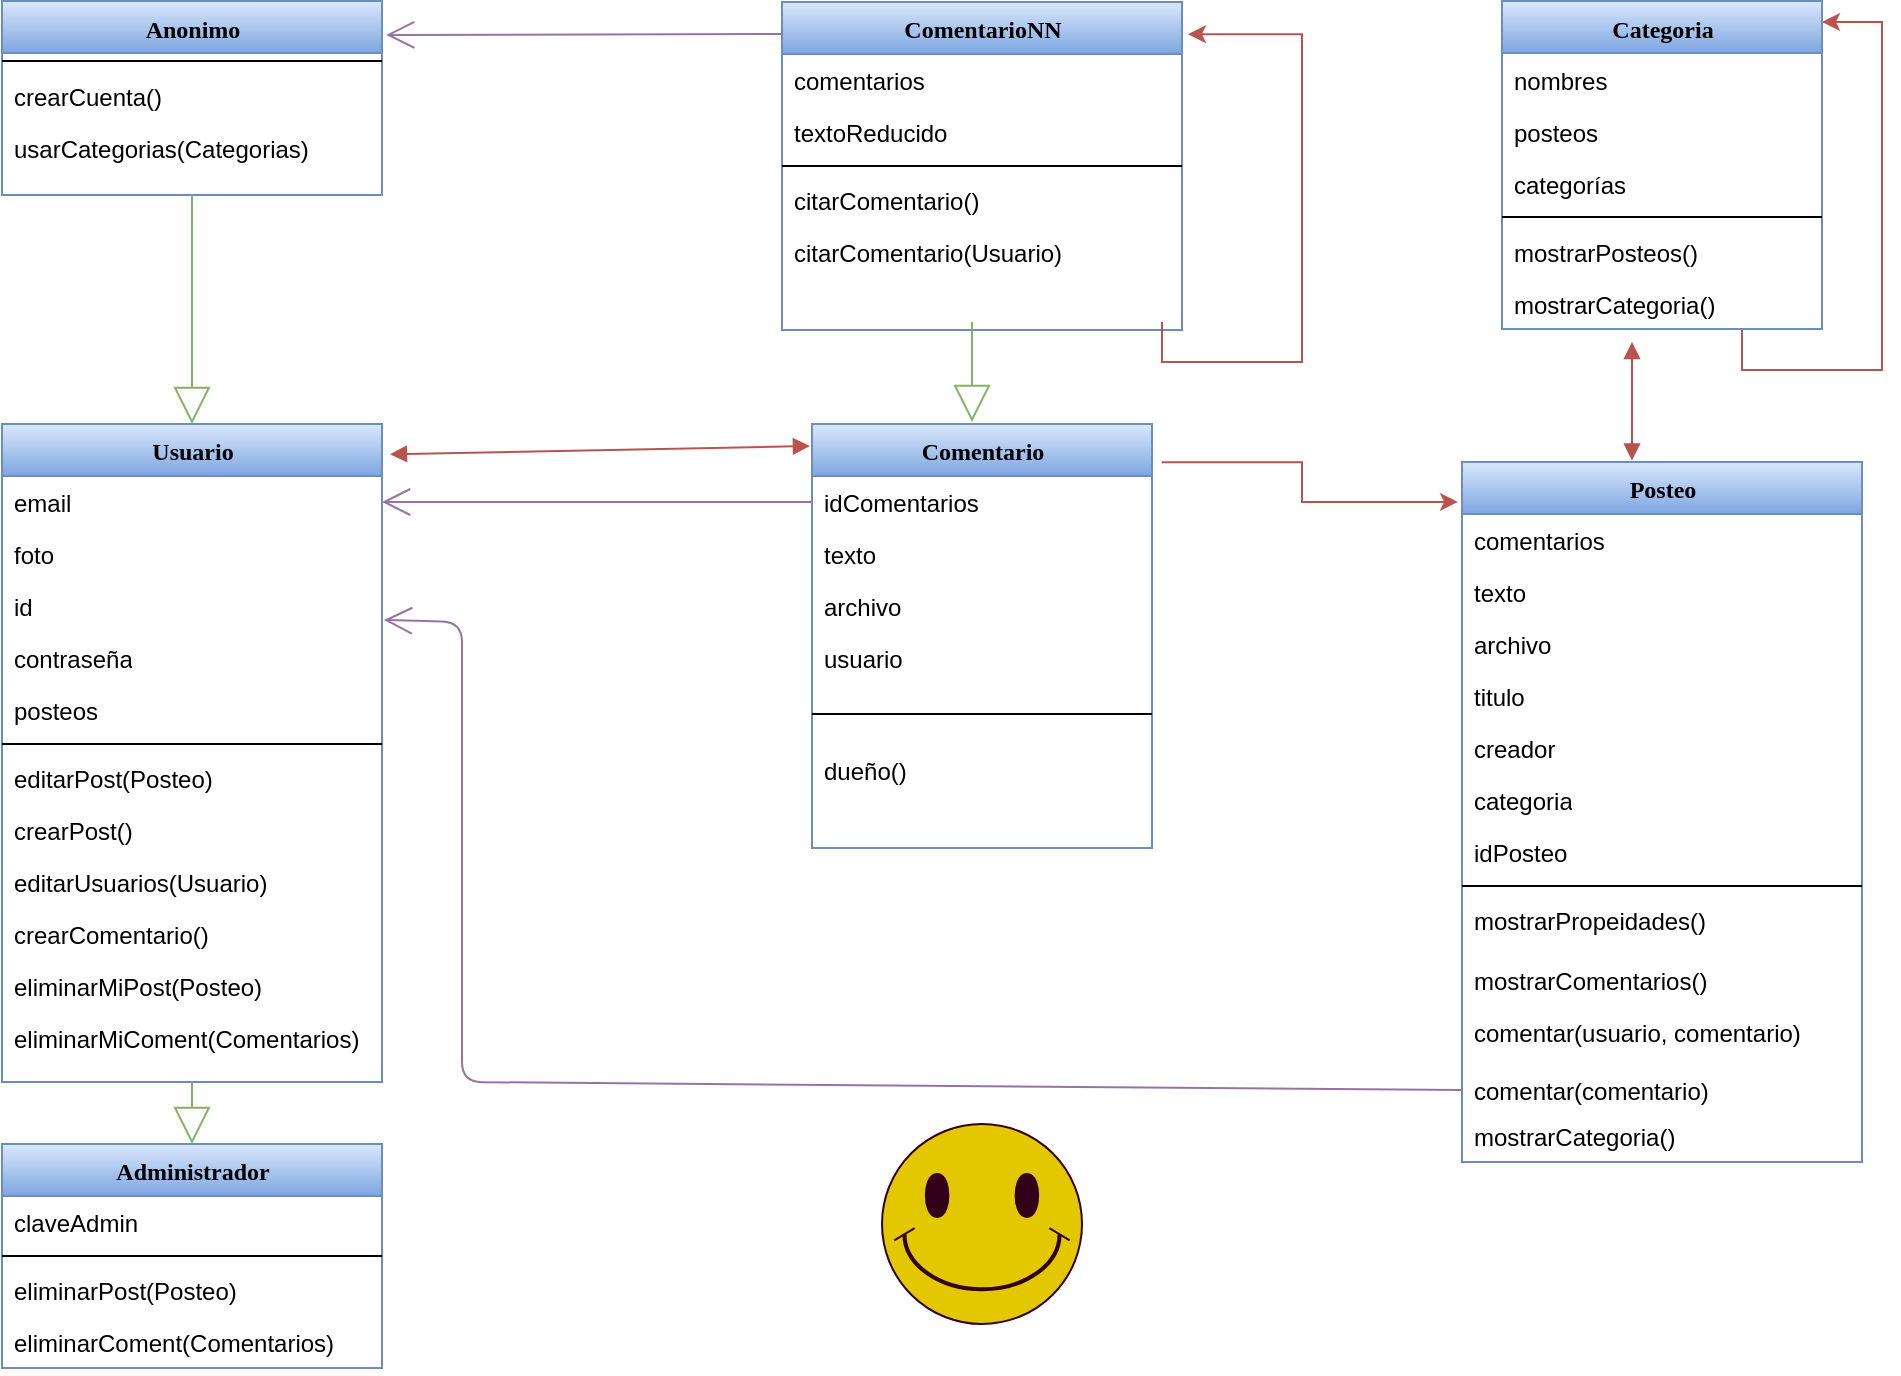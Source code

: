 <mxfile version="10.6.7" type="google"><diagram name="Page-1" id="9f46799a-70d6-7492-0946-bef42562c5a5"><mxGraphModel dx="1394" dy="796" grid="1" gridSize="10" guides="1" tooltips="1" connect="1" arrows="1" fold="1" page="1" pageScale="1" pageWidth="1100" pageHeight="850" background="#ffffff" math="0" shadow="0"><root><mxCell id="0"/><mxCell id="1" parent="0"/><mxCell id="78961159f06e98e8-17" value="Anonimo" style="swimlane;html=1;fontStyle=1;align=center;verticalAlign=top;childLayout=stackLayout;horizontal=1;startSize=26;horizontalStack=0;resizeParent=1;resizeLast=0;collapsible=1;marginBottom=0;swimlaneFillColor=#ffffff;rounded=0;shadow=0;comic=0;labelBackgroundColor=none;strokeColor=#6c8ebf;strokeWidth=1;fillColor=#dae8fc;fontFamily=Verdana;fontSize=12;gradientColor=#7ea6e0;" parent="1" vertex="1"><mxGeometry x="70" y="19.5" width="190" height="97" as="geometry"/></mxCell><mxCell id="78961159f06e98e8-19" value="" style="line;html=1;strokeWidth=1;fillColor=none;align=left;verticalAlign=middle;spacingTop=-1;spacingLeft=3;spacingRight=3;rotatable=0;labelPosition=right;points=[];portConstraint=eastwest;" parent="78961159f06e98e8-17" vertex="1"><mxGeometry y="26" width="190" height="8" as="geometry"/></mxCell><mxCell id="78961159f06e98e8-20" value="crearCuenta()" style="text;html=1;strokeColor=none;fillColor=none;align=left;verticalAlign=top;spacingLeft=4;spacingRight=4;whiteSpace=wrap;overflow=hidden;rotatable=0;points=[[0,0.5],[1,0.5]];portConstraint=eastwest;" parent="78961159f06e98e8-17" vertex="1"><mxGeometry y="34" width="190" height="26" as="geometry"/></mxCell><mxCell id="78961159f06e98e8-27" value="usarCategorias(Categorias)" style="text;html=1;strokeColor=none;fillColor=none;align=left;verticalAlign=top;spacingLeft=4;spacingRight=4;whiteSpace=wrap;overflow=hidden;rotatable=0;points=[[0,0.5],[1,0.5]];portConstraint=eastwest;" parent="78961159f06e98e8-17" vertex="1"><mxGeometry y="60" width="190" height="26" as="geometry"/></mxCell><mxCell id="78961159f06e98e8-30" value="Posteo" style="swimlane;html=1;fontStyle=1;align=center;verticalAlign=top;childLayout=stackLayout;horizontal=1;startSize=26;horizontalStack=0;resizeParent=1;resizeLast=0;collapsible=1;marginBottom=0;swimlaneFillColor=#ffffff;rounded=0;shadow=0;comic=0;labelBackgroundColor=none;strokeColor=#6c8ebf;strokeWidth=1;fillColor=#dae8fc;fontFamily=Verdana;fontSize=12;gradientColor=#7ea6e0;" parent="1" vertex="1"><mxGeometry x="800" y="250" width="200" height="350" as="geometry"/></mxCell><mxCell id="78961159f06e98e8-31" value="comentarios" style="text;html=1;strokeColor=none;fillColor=none;align=left;verticalAlign=top;spacingLeft=4;spacingRight=4;whiteSpace=wrap;overflow=hidden;rotatable=0;points=[[0,0.5],[1,0.5]];portConstraint=eastwest;" parent="78961159f06e98e8-30" vertex="1"><mxGeometry y="26" width="200" height="26" as="geometry"/></mxCell><mxCell id="78961159f06e98e8-32" value="texto" style="text;html=1;strokeColor=none;fillColor=none;align=left;verticalAlign=top;spacingLeft=4;spacingRight=4;whiteSpace=wrap;overflow=hidden;rotatable=0;points=[[0,0.5],[1,0.5]];portConstraint=eastwest;" parent="78961159f06e98e8-30" vertex="1"><mxGeometry y="52" width="200" height="26" as="geometry"/></mxCell><mxCell id="78961159f06e98e8-33" value="archivo" style="text;html=1;strokeColor=none;fillColor=none;align=left;verticalAlign=top;spacingLeft=4;spacingRight=4;whiteSpace=wrap;overflow=hidden;rotatable=0;points=[[0,0.5],[1,0.5]];portConstraint=eastwest;" parent="78961159f06e98e8-30" vertex="1"><mxGeometry y="78" width="200" height="26" as="geometry"/></mxCell><mxCell id="78961159f06e98e8-34" value="titulo" style="text;html=1;strokeColor=none;fillColor=none;align=left;verticalAlign=top;spacingLeft=4;spacingRight=4;whiteSpace=wrap;overflow=hidden;rotatable=0;points=[[0,0.5],[1,0.5]];portConstraint=eastwest;" parent="78961159f06e98e8-30" vertex="1"><mxGeometry y="104" width="200" height="26" as="geometry"/></mxCell><mxCell id="78961159f06e98e8-36" value="creador" style="text;html=1;strokeColor=none;fillColor=none;align=left;verticalAlign=top;spacingLeft=4;spacingRight=4;whiteSpace=wrap;overflow=hidden;rotatable=0;points=[[0,0.5],[1,0.5]];portConstraint=eastwest;" parent="78961159f06e98e8-30" vertex="1"><mxGeometry y="130" width="200" height="26" as="geometry"/></mxCell><mxCell id="fxsSNE8b6XIYJrLclVtl-2" value="categoria" style="text;html=1;strokeColor=none;fillColor=none;align=left;verticalAlign=top;spacingLeft=4;spacingRight=4;whiteSpace=wrap;overflow=hidden;rotatable=0;points=[[0,0.5],[1,0.5]];portConstraint=eastwest;" parent="78961159f06e98e8-30" vertex="1"><mxGeometry y="156" width="200" height="26" as="geometry"/></mxCell><mxCell id="sAVAzjZVD2drZ40djNOZ-14" value="idPosteo&lt;br&gt;&lt;br&gt;" style="text;html=1;strokeColor=none;fillColor=none;align=left;verticalAlign=top;spacingLeft=4;spacingRight=4;whiteSpace=wrap;overflow=hidden;rotatable=0;points=[[0,0.5],[1,0.5]];portConstraint=eastwest;" parent="78961159f06e98e8-30" vertex="1"><mxGeometry y="182" width="200" height="26" as="geometry"/></mxCell><mxCell id="78961159f06e98e8-38" value="" style="line;html=1;strokeWidth=1;fillColor=none;align=left;verticalAlign=middle;spacingTop=-1;spacingLeft=3;spacingRight=3;rotatable=0;labelPosition=right;points=[];portConstraint=eastwest;" parent="78961159f06e98e8-30" vertex="1"><mxGeometry y="208" width="200" height="8" as="geometry"/></mxCell><mxCell id="LZjvidUnuVpqpDq_tLOS-3" value="mostrarPropeidades()&lt;br&gt;&lt;br&gt;" style="text;html=1;strokeColor=none;fillColor=none;align=left;verticalAlign=top;spacingLeft=4;spacingRight=4;whiteSpace=wrap;overflow=hidden;rotatable=0;points=[[0,0.5],[1,0.5]];portConstraint=eastwest;" parent="78961159f06e98e8-30" vertex="1"><mxGeometry y="216" width="200" height="30" as="geometry"/></mxCell><mxCell id="78961159f06e98e8-40" value="mostrarComentarios()&lt;br&gt;&lt;br&gt;" style="text;html=1;strokeColor=none;fillColor=none;align=left;verticalAlign=top;spacingLeft=4;spacingRight=4;whiteSpace=wrap;overflow=hidden;rotatable=0;points=[[0,0.5],[1,0.5]];portConstraint=eastwest;" parent="78961159f06e98e8-30" vertex="1"><mxGeometry y="246" width="200" height="26" as="geometry"/></mxCell><mxCell id="LZjvidUnuVpqpDq_tLOS-46" value="comentar(usuario, comentario)&lt;br&gt;&lt;br&gt;" style="text;html=1;strokeColor=none;fillColor=none;align=left;verticalAlign=top;spacingLeft=4;spacingRight=4;whiteSpace=wrap;overflow=hidden;rotatable=0;points=[[0,0.5],[1,0.5]];portConstraint=eastwest;" parent="78961159f06e98e8-30" vertex="1"><mxGeometry y="272" width="200" height="18" as="geometry"/></mxCell><mxCell id="78961159f06e98e8-69" value="Usuario" style="swimlane;html=1;fontStyle=1;align=center;verticalAlign=top;childLayout=stackLayout;horizontal=1;startSize=26;horizontalStack=0;resizeParent=1;resizeLast=0;collapsible=1;marginBottom=0;swimlaneFillColor=#ffffff;rounded=0;shadow=0;comic=0;labelBackgroundColor=none;strokeColor=#6c8ebf;strokeWidth=1;fillColor=#dae8fc;fontFamily=Verdana;fontSize=12;gradientColor=#7ea6e0;" parent="1" vertex="1"><mxGeometry x="70" y="231" width="190" height="329" as="geometry"><mxRectangle x="70" y="230" width="80" height="26" as="alternateBounds"/></mxGeometry></mxCell><mxCell id="78961159f06e98e8-70" value="email" style="text;html=1;strokeColor=none;fillColor=none;align=left;verticalAlign=top;spacingLeft=4;spacingRight=4;whiteSpace=wrap;overflow=hidden;rotatable=0;points=[[0,0.5],[1,0.5]];portConstraint=eastwest;" parent="78961159f06e98e8-69" vertex="1"><mxGeometry y="26" width="190" height="26" as="geometry"/></mxCell><mxCell id="78961159f06e98e8-71" value="foto" style="text;html=1;strokeColor=none;fillColor=none;align=left;verticalAlign=top;spacingLeft=4;spacingRight=4;whiteSpace=wrap;overflow=hidden;rotatable=0;points=[[0,0.5],[1,0.5]];portConstraint=eastwest;" parent="78961159f06e98e8-69" vertex="1"><mxGeometry y="52" width="190" height="26" as="geometry"/></mxCell><mxCell id="78961159f06e98e8-72" value="id" style="text;html=1;strokeColor=none;fillColor=none;align=left;verticalAlign=top;spacingLeft=4;spacingRight=4;whiteSpace=wrap;overflow=hidden;rotatable=0;points=[[0,0.5],[1,0.5]];portConstraint=eastwest;" parent="78961159f06e98e8-69" vertex="1"><mxGeometry y="78" width="190" height="26" as="geometry"/></mxCell><mxCell id="78961159f06e98e8-74" value="contraseña" style="text;html=1;strokeColor=none;fillColor=none;align=left;verticalAlign=top;spacingLeft=4;spacingRight=4;whiteSpace=wrap;overflow=hidden;rotatable=0;points=[[0,0.5],[1,0.5]];portConstraint=eastwest;" parent="78961159f06e98e8-69" vertex="1"><mxGeometry y="104" width="190" height="26" as="geometry"/></mxCell><mxCell id="78961159f06e98e8-75" value="posteos" style="text;html=1;strokeColor=none;fillColor=none;align=left;verticalAlign=top;spacingLeft=4;spacingRight=4;whiteSpace=wrap;overflow=hidden;rotatable=0;points=[[0,0.5],[1,0.5]];portConstraint=eastwest;" parent="78961159f06e98e8-69" vertex="1"><mxGeometry y="130" width="190" height="26" as="geometry"/></mxCell><mxCell id="78961159f06e98e8-77" value="" style="line;html=1;strokeWidth=1;fillColor=none;align=left;verticalAlign=middle;spacingTop=-1;spacingLeft=3;spacingRight=3;rotatable=0;labelPosition=right;points=[];portConstraint=eastwest;" parent="78961159f06e98e8-69" vertex="1"><mxGeometry y="156" width="190" height="8" as="geometry"/></mxCell><mxCell id="78961159f06e98e8-78" value="editarPost(Posteo)" style="text;html=1;strokeColor=none;fillColor=none;align=left;verticalAlign=top;spacingLeft=4;spacingRight=4;whiteSpace=wrap;overflow=hidden;rotatable=0;points=[[0,0.5],[1,0.5]];portConstraint=eastwest;" parent="78961159f06e98e8-69" vertex="1"><mxGeometry y="164" width="190" height="26" as="geometry"/></mxCell><mxCell id="78961159f06e98e8-79" value="crearPost()" style="text;html=1;strokeColor=none;fillColor=none;align=left;verticalAlign=top;spacingLeft=4;spacingRight=4;whiteSpace=wrap;overflow=hidden;rotatable=0;points=[[0,0.5],[1,0.5]];portConstraint=eastwest;" parent="78961159f06e98e8-69" vertex="1"><mxGeometry y="190" width="190" height="26" as="geometry"/></mxCell><mxCell id="78961159f06e98e8-80" value="editarUsuarios(Usuario)" style="text;html=1;strokeColor=none;fillColor=none;align=left;verticalAlign=top;spacingLeft=4;spacingRight=4;whiteSpace=wrap;overflow=hidden;rotatable=0;points=[[0,0.5],[1,0.5]];portConstraint=eastwest;" parent="78961159f06e98e8-69" vertex="1"><mxGeometry y="216" width="190" height="26" as="geometry"/></mxCell><mxCell id="78961159f06e98e8-81" value="crearComentario()" style="text;html=1;strokeColor=none;fillColor=none;align=left;verticalAlign=top;spacingLeft=4;spacingRight=4;whiteSpace=wrap;overflow=hidden;rotatable=0;points=[[0,0.5],[1,0.5]];portConstraint=eastwest;" parent="78961159f06e98e8-69" vertex="1"><mxGeometry y="242" width="190" height="26" as="geometry"/></mxCell><mxCell id="sAVAzjZVD2drZ40djNOZ-12" value="eliminarMiPost(Posteo)" style="text;html=1;strokeColor=none;fillColor=none;align=left;verticalAlign=top;spacingLeft=4;spacingRight=4;whiteSpace=wrap;overflow=hidden;rotatable=0;points=[[0,0.5],[1,0.5]];portConstraint=eastwest;" parent="78961159f06e98e8-69" vertex="1"><mxGeometry y="268" width="190" height="26" as="geometry"/></mxCell><mxCell id="fxsSNE8b6XIYJrLclVtl-8" value="eliminarMiComent(Comentarios)" style="text;html=1;strokeColor=none;fillColor=none;align=left;verticalAlign=top;spacingLeft=4;spacingRight=4;whiteSpace=wrap;overflow=hidden;rotatable=0;points=[[0,0.5],[1,0.5]];portConstraint=eastwest;" parent="78961159f06e98e8-69" vertex="1"><mxGeometry y="294" width="190" height="26" as="geometry"/></mxCell><mxCell id="LZjvidUnuVpqpDq_tLOS-54" style="edgeStyle=orthogonalEdgeStyle;rounded=0;orthogonalLoop=1;jettySize=auto;html=1;exitX=0.75;exitY=1;exitDx=0;exitDy=0;entryX=1;entryY=0.064;entryDx=0;entryDy=0;entryPerimeter=0;gradientColor=#ea6b66;fillColor=#f8cecc;strokeColor=#b85450;" parent="1" source="78961159f06e98e8-82" target="78961159f06e98e8-82" edge="1"><mxGeometry relative="1" as="geometry"><mxPoint x="1060" y="30" as="targetPoint"/><Array as="points"><mxPoint x="940" y="204"/><mxPoint x="1010" y="204"/><mxPoint x="1010" y="30"/></Array></mxGeometry></mxCell><mxCell id="78961159f06e98e8-82" value="Categoria" style="swimlane;html=1;fontStyle=1;align=center;verticalAlign=top;childLayout=stackLayout;horizontal=1;startSize=26;horizontalStack=0;resizeParent=1;resizeLast=0;collapsible=1;marginBottom=0;swimlaneFillColor=#ffffff;rounded=0;shadow=0;comic=0;labelBackgroundColor=none;strokeColor=#6c8ebf;strokeWidth=1;fillColor=#dae8fc;fontFamily=Verdana;fontSize=12;gradientColor=#7ea6e0;" parent="1" vertex="1"><mxGeometry x="820" y="19.5" width="160" height="164" as="geometry"/></mxCell><mxCell id="78961159f06e98e8-83" value="nombres" style="text;html=1;strokeColor=none;fillColor=none;align=left;verticalAlign=top;spacingLeft=4;spacingRight=4;whiteSpace=wrap;overflow=hidden;rotatable=0;points=[[0,0.5],[1,0.5]];portConstraint=eastwest;" parent="78961159f06e98e8-82" vertex="1"><mxGeometry y="26" width="160" height="26" as="geometry"/></mxCell><mxCell id="78961159f06e98e8-84" value="posteos" style="text;html=1;strokeColor=none;fillColor=none;align=left;verticalAlign=top;spacingLeft=4;spacingRight=4;whiteSpace=wrap;overflow=hidden;rotatable=0;points=[[0,0.5],[1,0.5]];portConstraint=eastwest;" parent="78961159f06e98e8-82" vertex="1"><mxGeometry y="52" width="160" height="26" as="geometry"/></mxCell><mxCell id="fxsSNE8b6XIYJrLclVtl-1" value="categorías" style="text;html=1;strokeColor=none;fillColor=none;align=left;verticalAlign=top;spacingLeft=4;spacingRight=4;whiteSpace=wrap;overflow=hidden;rotatable=0;points=[[0,0.5],[1,0.5]];portConstraint=eastwest;" parent="78961159f06e98e8-82" vertex="1"><mxGeometry y="78" width="160" height="26" as="geometry"/></mxCell><mxCell id="78961159f06e98e8-90" value="" style="line;html=1;strokeWidth=1;fillColor=none;align=left;verticalAlign=middle;spacingTop=-1;spacingLeft=3;spacingRight=3;rotatable=0;labelPosition=right;points=[];portConstraint=eastwest;" parent="78961159f06e98e8-82" vertex="1"><mxGeometry y="104" width="160" height="8" as="geometry"/></mxCell><mxCell id="78961159f06e98e8-91" value="mostrarPosteos()" style="text;html=1;strokeColor=none;fillColor=none;align=left;verticalAlign=top;spacingLeft=4;spacingRight=4;whiteSpace=wrap;overflow=hidden;rotatable=0;points=[[0,0.5],[1,0.5]];portConstraint=eastwest;" parent="78961159f06e98e8-82" vertex="1"><mxGeometry y="112" width="160" height="26" as="geometry"/></mxCell><mxCell id="78961159f06e98e8-95" value="Administrador" style="swimlane;html=1;fontStyle=1;align=center;verticalAlign=top;childLayout=stackLayout;horizontal=1;startSize=26;horizontalStack=0;resizeParent=1;resizeLast=0;collapsible=1;marginBottom=0;swimlaneFillColor=#ffffff;rounded=0;shadow=0;comic=0;labelBackgroundColor=none;strokeColor=#6c8ebf;strokeWidth=1;fillColor=#dae8fc;fontFamily=Verdana;fontSize=12;gradientColor=#7ea6e0;" parent="1" vertex="1"><mxGeometry x="70" y="591" width="190" height="112" as="geometry"/></mxCell><mxCell id="78961159f06e98e8-96" value="claveAdmin" style="text;html=1;strokeColor=none;fillColor=none;align=left;verticalAlign=top;spacingLeft=4;spacingRight=4;whiteSpace=wrap;overflow=hidden;rotatable=0;points=[[0,0.5],[1,0.5]];portConstraint=eastwest;" parent="78961159f06e98e8-95" vertex="1"><mxGeometry y="26" width="190" height="26" as="geometry"/></mxCell><mxCell id="78961159f06e98e8-103" value="" style="line;html=1;strokeWidth=1;fillColor=none;align=left;verticalAlign=middle;spacingTop=-1;spacingLeft=3;spacingRight=3;rotatable=0;labelPosition=right;points=[];portConstraint=eastwest;" parent="78961159f06e98e8-95" vertex="1"><mxGeometry y="52" width="190" height="8" as="geometry"/></mxCell><mxCell id="78961159f06e98e8-104" value="eliminarPost(Posteo)" style="text;html=1;strokeColor=none;fillColor=none;align=left;verticalAlign=top;spacingLeft=4;spacingRight=4;whiteSpace=wrap;overflow=hidden;rotatable=0;points=[[0,0.5],[1,0.5]];portConstraint=eastwest;" parent="78961159f06e98e8-95" vertex="1"><mxGeometry y="60" width="190" height="26" as="geometry"/></mxCell><mxCell id="fxsSNE8b6XIYJrLclVtl-9" value="eliminarComent(Comentarios)" style="text;html=1;strokeColor=none;fillColor=none;align=left;verticalAlign=top;spacingLeft=4;spacingRight=4;whiteSpace=wrap;overflow=hidden;rotatable=0;points=[[0,0.5],[1,0.5]];portConstraint=eastwest;" parent="78961159f06e98e8-95" vertex="1"><mxGeometry y="86" width="190" height="26" as="geometry"/></mxCell><mxCell id="78961159f06e98e8-108" value="Comentario" style="swimlane;html=1;fontStyle=1;align=center;verticalAlign=top;childLayout=stackLayout;horizontal=1;startSize=26;horizontalStack=0;resizeParent=1;resizeLast=0;collapsible=1;marginBottom=0;swimlaneFillColor=#ffffff;rounded=0;shadow=0;comic=0;labelBackgroundColor=none;strokeColor=#6c8ebf;strokeWidth=1;fillColor=#dae8fc;fontFamily=Verdana;fontSize=12;gradientColor=#7ea6e0;" parent="1" vertex="1"><mxGeometry x="475" y="231" width="170" height="212" as="geometry"/></mxCell><mxCell id="fxsSNE8b6XIYJrLclVtl-6" value="idComentarios&lt;br&gt;&lt;br&gt;" style="text;html=1;strokeColor=none;fillColor=none;align=left;verticalAlign=top;spacingLeft=4;spacingRight=4;whiteSpace=wrap;overflow=hidden;rotatable=0;points=[[0,0.5],[1,0.5]];portConstraint=eastwest;" parent="78961159f06e98e8-108" vertex="1"><mxGeometry y="26" width="170" height="26" as="geometry"/></mxCell><mxCell id="LZjvidUnuVpqpDq_tLOS-4" value="texto&lt;br&gt;&lt;br&gt;" style="text;html=1;strokeColor=none;fillColor=none;align=left;verticalAlign=top;spacingLeft=4;spacingRight=4;whiteSpace=wrap;overflow=hidden;rotatable=0;points=[[0,0.5],[1,0.5]];portConstraint=eastwest;" parent="78961159f06e98e8-108" vertex="1"><mxGeometry y="52" width="170" height="26" as="geometry"/></mxCell><mxCell id="LZjvidUnuVpqpDq_tLOS-6" value="archivo&lt;br&gt;" style="text;html=1;strokeColor=none;fillColor=none;align=left;verticalAlign=top;spacingLeft=4;spacingRight=4;whiteSpace=wrap;overflow=hidden;rotatable=0;points=[[0,0.5],[1,0.5]];portConstraint=eastwest;" parent="78961159f06e98e8-108" vertex="1"><mxGeometry y="78" width="170" height="26" as="geometry"/></mxCell><mxCell id="LZjvidUnuVpqpDq_tLOS-49" value="usuario&lt;br&gt;" style="text;html=1;strokeColor=none;fillColor=none;align=left;verticalAlign=top;spacingLeft=4;spacingRight=4;whiteSpace=wrap;overflow=hidden;rotatable=0;points=[[0,0.5],[1,0.5]];portConstraint=eastwest;" parent="78961159f06e98e8-108" vertex="1"><mxGeometry y="104" width="170" height="26" as="geometry"/></mxCell><mxCell id="78961159f06e98e8-116" value="" style="line;html=1;strokeWidth=1;fillColor=none;align=left;verticalAlign=middle;spacingTop=-1;spacingLeft=3;spacingRight=3;rotatable=0;labelPosition=right;points=[];portConstraint=eastwest;" parent="78961159f06e98e8-108" vertex="1"><mxGeometry y="130" width="170" height="30" as="geometry"/></mxCell><mxCell id="LZjvidUnuVpqpDq_tLOS-55" value="dueño()&lt;br&gt;" style="text;html=1;strokeColor=none;fillColor=none;align=left;verticalAlign=top;spacingLeft=4;spacingRight=4;whiteSpace=wrap;overflow=hidden;rotatable=0;points=[[0,0.5],[1,0.5]];portConstraint=eastwest;" parent="78961159f06e98e8-108" vertex="1"><mxGeometry y="160" width="170" height="26" as="geometry"/></mxCell><mxCell id="sAVAzjZVD2drZ40djNOZ-39" value="" style="endArrow=open;endFill=1;endSize=12;html=1;entryX=1.005;entryY=0.769;entryDx=0;entryDy=0;entryPerimeter=0;exitX=0;exitY=0.5;exitDx=0;exitDy=0;fillColor=#e1d5e7;strokeColor=#9673a6;" parent="1" source="LZjvidUnuVpqpDq_tLOS-45" target="78961159f06e98e8-72" edge="1"><mxGeometry width="160" relative="1" as="geometry"><mxPoint x="820" y="673" as="sourcePoint"/><mxPoint x="270" y="330" as="targetPoint"/><Array as="points"><mxPoint x="300" y="560"/><mxPoint x="300" y="330"/></Array></mxGeometry></mxCell><mxCell id="sAVAzjZVD2drZ40djNOZ-40" value="" style="endArrow=block;endSize=16;endFill=0;html=1;exitX=0.5;exitY=1;exitDx=0;exitDy=0;entryX=0.5;entryY=0;entryDx=0;entryDy=0;fillColor=#d5e8d4;strokeColor=#82b366;" parent="1" source="78961159f06e98e8-17" target="78961159f06e98e8-69" edge="1"><mxGeometry width="160" relative="1" as="geometry"><mxPoint x="70" y="351.5" as="sourcePoint"/><mxPoint x="230" y="351.5" as="targetPoint"/><Array as="points"/></mxGeometry></mxCell><mxCell id="sAVAzjZVD2drZ40djNOZ-41" value="" style="endArrow=block;endSize=16;endFill=0;html=1;exitX=0.5;exitY=1;exitDx=0;exitDy=0;entryX=0.5;entryY=0;entryDx=0;entryDy=0;fillColor=#d5e8d4;strokeColor=#82b366;" parent="1" source="78961159f06e98e8-69" target="78961159f06e98e8-95" edge="1"><mxGeometry width="160" relative="1" as="geometry"><mxPoint x="260" y="672" as="sourcePoint"/><mxPoint x="260" y="752" as="targetPoint"/><Array as="points"/></mxGeometry></mxCell><mxCell id="sAVAzjZVD2drZ40djNOZ-47" value="" style="endArrow=block;startArrow=block;endFill=1;startFill=1;html=1;exitX=0.425;exitY=-0.002;exitDx=0;exitDy=0;exitPerimeter=0;fillColor=#f8cecc;strokeColor=#b85450;" parent="1" source="78961159f06e98e8-30" edge="1"><mxGeometry width="160" relative="1" as="geometry"><mxPoint x="640" y="70" as="sourcePoint"/><mxPoint x="885" y="190" as="targetPoint"/><Array as="points"/></mxGeometry></mxCell><mxCell id="LZjvidUnuVpqpDq_tLOS-27" value="ComentarioNN&lt;br&gt;&lt;br&gt;" style="swimlane;html=1;fontStyle=1;align=center;verticalAlign=top;childLayout=stackLayout;horizontal=1;startSize=26;horizontalStack=0;resizeParent=1;resizeLast=0;collapsible=1;marginBottom=0;swimlaneFillColor=#ffffff;rounded=0;shadow=0;comic=0;labelBackgroundColor=none;strokeColor=#6c8ebf;strokeWidth=1;fillColor=#dae8fc;fontFamily=Verdana;fontSize=12;gradientColor=#7ea6e0;" parent="1" vertex="1"><mxGeometry x="460" y="20" width="200" height="164" as="geometry"/></mxCell><mxCell id="LZjvidUnuVpqpDq_tLOS-28" value="comentarios" style="text;html=1;strokeColor=none;fillColor=none;align=left;verticalAlign=top;spacingLeft=4;spacingRight=4;whiteSpace=wrap;overflow=hidden;rotatable=0;points=[[0,0.5],[1,0.5]];portConstraint=eastwest;" parent="LZjvidUnuVpqpDq_tLOS-27" vertex="1"><mxGeometry y="26" width="200" height="26" as="geometry"/></mxCell><mxCell id="LZjvidUnuVpqpDq_tLOS-29" value="textoReducido" style="text;html=1;strokeColor=none;fillColor=none;align=left;verticalAlign=top;spacingLeft=4;spacingRight=4;whiteSpace=wrap;overflow=hidden;rotatable=0;points=[[0,0.5],[1,0.5]];portConstraint=eastwest;" parent="LZjvidUnuVpqpDq_tLOS-27" vertex="1"><mxGeometry y="52" width="200" height="26" as="geometry"/></mxCell><mxCell id="LZjvidUnuVpqpDq_tLOS-35" value="" style="line;html=1;strokeWidth=1;fillColor=none;align=left;verticalAlign=middle;spacingTop=-1;spacingLeft=3;spacingRight=3;rotatable=0;labelPosition=right;points=[];portConstraint=eastwest;" parent="LZjvidUnuVpqpDq_tLOS-27" vertex="1"><mxGeometry y="78" width="200" height="8" as="geometry"/></mxCell><mxCell id="LZjvidUnuVpqpDq_tLOS-47" value="citarComentario()&lt;br&gt;" style="text;html=1;strokeColor=none;fillColor=none;align=left;verticalAlign=top;spacingLeft=4;spacingRight=4;whiteSpace=wrap;overflow=hidden;rotatable=0;points=[[0,0.5],[1,0.5]];portConstraint=eastwest;" parent="LZjvidUnuVpqpDq_tLOS-27" vertex="1"><mxGeometry y="86" width="200" height="26" as="geometry"/></mxCell><mxCell id="LZjvidUnuVpqpDq_tLOS-48" value="citarComentario(Usuario)&lt;br&gt;" style="text;html=1;strokeColor=none;fillColor=none;align=left;verticalAlign=top;spacingLeft=4;spacingRight=4;whiteSpace=wrap;overflow=hidden;rotatable=0;points=[[0,0.5],[1,0.5]];portConstraint=eastwest;" parent="LZjvidUnuVpqpDq_tLOS-27" vertex="1"><mxGeometry y="112" width="200" height="26" as="geometry"/></mxCell><mxCell id="LZjvidUnuVpqpDq_tLOS-40" value="" style="endArrow=open;endFill=1;endSize=12;html=1;entryX=1.011;entryY=0.175;entryDx=0;entryDy=0;entryPerimeter=0;fillColor=#e1d5e7;strokeColor=#9673a6;" parent="1" target="78961159f06e98e8-17" edge="1"><mxGeometry width="160" relative="1" as="geometry"><mxPoint x="460" y="36" as="sourcePoint"/><mxPoint x="263" y="57.5" as="targetPoint"/><Array as="points"/></mxGeometry></mxCell><mxCell id="LZjvidUnuVpqpDq_tLOS-41" value="" style="endArrow=block;endSize=16;endFill=0;html=1;fillColor=#d5e8d4;strokeColor=#82b366;" parent="1" edge="1"><mxGeometry width="160" relative="1" as="geometry"><mxPoint x="555" y="180" as="sourcePoint"/><mxPoint x="555" y="230" as="targetPoint"/><Array as="points"/></mxGeometry></mxCell><mxCell id="LZjvidUnuVpqpDq_tLOS-42" value="" style="verticalLabelPosition=bottom;verticalAlign=top;html=1;shape=mxgraph.basic.smiley;fillColor=#e3c800;strokeColor=#33001A;fontColor=#ffffff;" parent="1" vertex="1"><mxGeometry x="510" y="581" width="100" height="100" as="geometry"/></mxCell><mxCell id="LZjvidUnuVpqpDq_tLOS-43" value="" style="endArrow=block;startArrow=block;endFill=1;startFill=1;html=1;entryX=1.021;entryY=0.046;entryDx=0;entryDy=0;exitX=-0.006;exitY=0.052;exitDx=0;exitDy=0;exitPerimeter=0;entryPerimeter=0;fillColor=#f8cecc;strokeColor=#b85450;" parent="1" source="78961159f06e98e8-108" target="78961159f06e98e8-69" edge="1"><mxGeometry width="160" relative="1" as="geometry"><mxPoint x="437" y="364.5" as="sourcePoint"/><mxPoint x="280" y="212.5" as="targetPoint"/><Array as="points"/></mxGeometry></mxCell><mxCell id="LZjvidUnuVpqpDq_tLOS-44" value="" style="endArrow=open;endFill=1;endSize=12;html=1;entryX=1;entryY=0.5;entryDx=0;entryDy=0;exitX=0;exitY=0.5;exitDx=0;exitDy=0;fillColor=#e1d5e7;strokeColor=#9673a6;" parent="1" source="fxsSNE8b6XIYJrLclVtl-6" target="78961159f06e98e8-70" edge="1"><mxGeometry width="160" relative="1" as="geometry"><mxPoint x="459" y="288" as="sourcePoint"/><mxPoint x="260" y="288" as="targetPoint"/><Array as="points"/></mxGeometry></mxCell><mxCell id="LZjvidUnuVpqpDq_tLOS-45" value="comentar(comentario)&lt;br&gt;&lt;br&gt;" style="text;html=1;strokeColor=none;fillColor=none;align=left;verticalAlign=top;spacingLeft=4;spacingRight=4;whiteSpace=wrap;overflow=hidden;rotatable=0;points=[[0,0.5],[1,0.5]];portConstraint=eastwest;" parent="1" vertex="1"><mxGeometry x="800" y="551" width="200" height="26" as="geometry"/></mxCell><mxCell id="LZjvidUnuVpqpDq_tLOS-50" value="mostrarCategoria()&lt;br&gt;" style="text;html=1;strokeColor=none;fillColor=none;align=left;verticalAlign=top;spacingLeft=4;spacingRight=4;whiteSpace=wrap;overflow=hidden;rotatable=0;points=[[0,0.5],[1,0.5]];portConstraint=eastwest;" parent="1" vertex="1"><mxGeometry x="800" y="574" width="200" height="26" as="geometry"/></mxCell><mxCell id="LZjvidUnuVpqpDq_tLOS-56" style="edgeStyle=orthogonalEdgeStyle;rounded=0;orthogonalLoop=1;jettySize=auto;html=1;entryX=1.015;entryY=0.098;entryDx=0;entryDy=0;entryPerimeter=0;gradientColor=#ea6b66;fillColor=#f8cecc;strokeColor=#b85450;" parent="1" edge="1" target="LZjvidUnuVpqpDq_tLOS-27"><mxGeometry relative="1" as="geometry"><mxPoint x="690" y="40.5" as="targetPoint"/><mxPoint x="650" y="180" as="sourcePoint"/><Array as="points"><mxPoint x="650" y="200"/><mxPoint x="720" y="200"/><mxPoint x="720" y="36"/></Array></mxGeometry></mxCell><mxCell id="_KYelzHMVNpBrr6a7vI1-2" style="edgeStyle=orthogonalEdgeStyle;rounded=0;orthogonalLoop=1;jettySize=auto;html=1;gradientColor=#ea6b66;fillColor=#f8cecc;strokeColor=#b85450;exitX=1.029;exitY=0.09;exitDx=0;exitDy=0;exitPerimeter=0;entryX=-0.01;entryY=0.057;entryDx=0;entryDy=0;entryPerimeter=0;" edge="1" parent="1" source="78961159f06e98e8-108" target="78961159f06e98e8-30"><mxGeometry relative="1" as="geometry"><mxPoint x="760" y="270" as="targetPoint"/><mxPoint x="680" y="270" as="sourcePoint"/><Array as="points"><mxPoint x="720" y="250"/><mxPoint x="720" y="270"/></Array></mxGeometry></mxCell><mxCell id="_KYelzHMVNpBrr6a7vI1-3" value="mostrarCategoria()" style="text;html=1;strokeColor=none;fillColor=none;align=left;verticalAlign=top;spacingLeft=4;spacingRight=4;whiteSpace=wrap;overflow=hidden;rotatable=0;points=[[0,0.5],[1,0.5]];portConstraint=eastwest;" vertex="1" parent="1"><mxGeometry x="820" y="158" width="160" height="26" as="geometry"/></mxCell></root></mxGraphModel></diagram></mxfile>